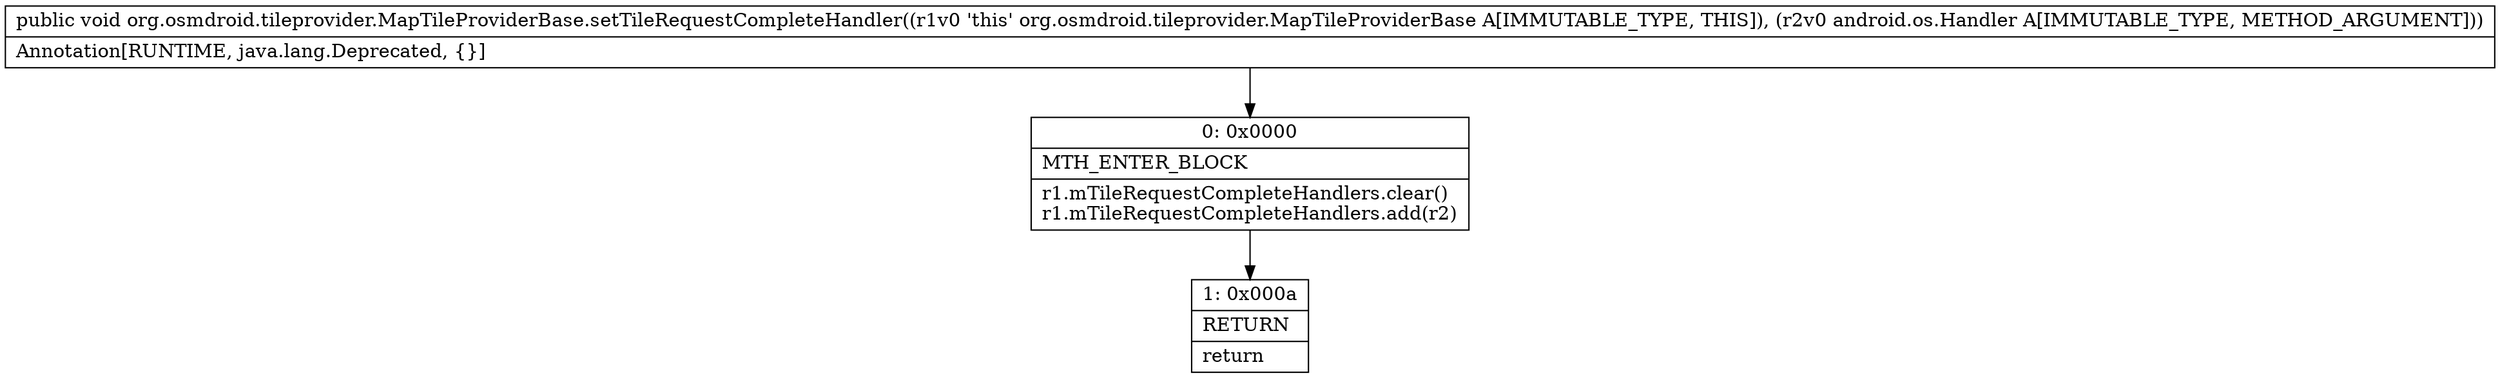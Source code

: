 digraph "CFG fororg.osmdroid.tileprovider.MapTileProviderBase.setTileRequestCompleteHandler(Landroid\/os\/Handler;)V" {
Node_0 [shape=record,label="{0\:\ 0x0000|MTH_ENTER_BLOCK\l|r1.mTileRequestCompleteHandlers.clear()\lr1.mTileRequestCompleteHandlers.add(r2)\l}"];
Node_1 [shape=record,label="{1\:\ 0x000a|RETURN\l|return\l}"];
MethodNode[shape=record,label="{public void org.osmdroid.tileprovider.MapTileProviderBase.setTileRequestCompleteHandler((r1v0 'this' org.osmdroid.tileprovider.MapTileProviderBase A[IMMUTABLE_TYPE, THIS]), (r2v0 android.os.Handler A[IMMUTABLE_TYPE, METHOD_ARGUMENT]))  | Annotation[RUNTIME, java.lang.Deprecated, \{\}]\l}"];
MethodNode -> Node_0;
Node_0 -> Node_1;
}

